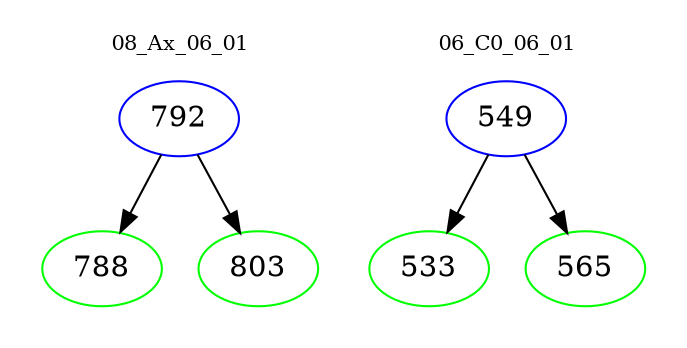 digraph{
subgraph cluster_0 {
color = white
label = "08_Ax_06_01";
fontsize=10;
T0_792 [label="792", color="blue"]
T0_792 -> T0_788 [color="black"]
T0_788 [label="788", color="green"]
T0_792 -> T0_803 [color="black"]
T0_803 [label="803", color="green"]
}
subgraph cluster_1 {
color = white
label = "06_C0_06_01";
fontsize=10;
T1_549 [label="549", color="blue"]
T1_549 -> T1_533 [color="black"]
T1_533 [label="533", color="green"]
T1_549 -> T1_565 [color="black"]
T1_565 [label="565", color="green"]
}
}
